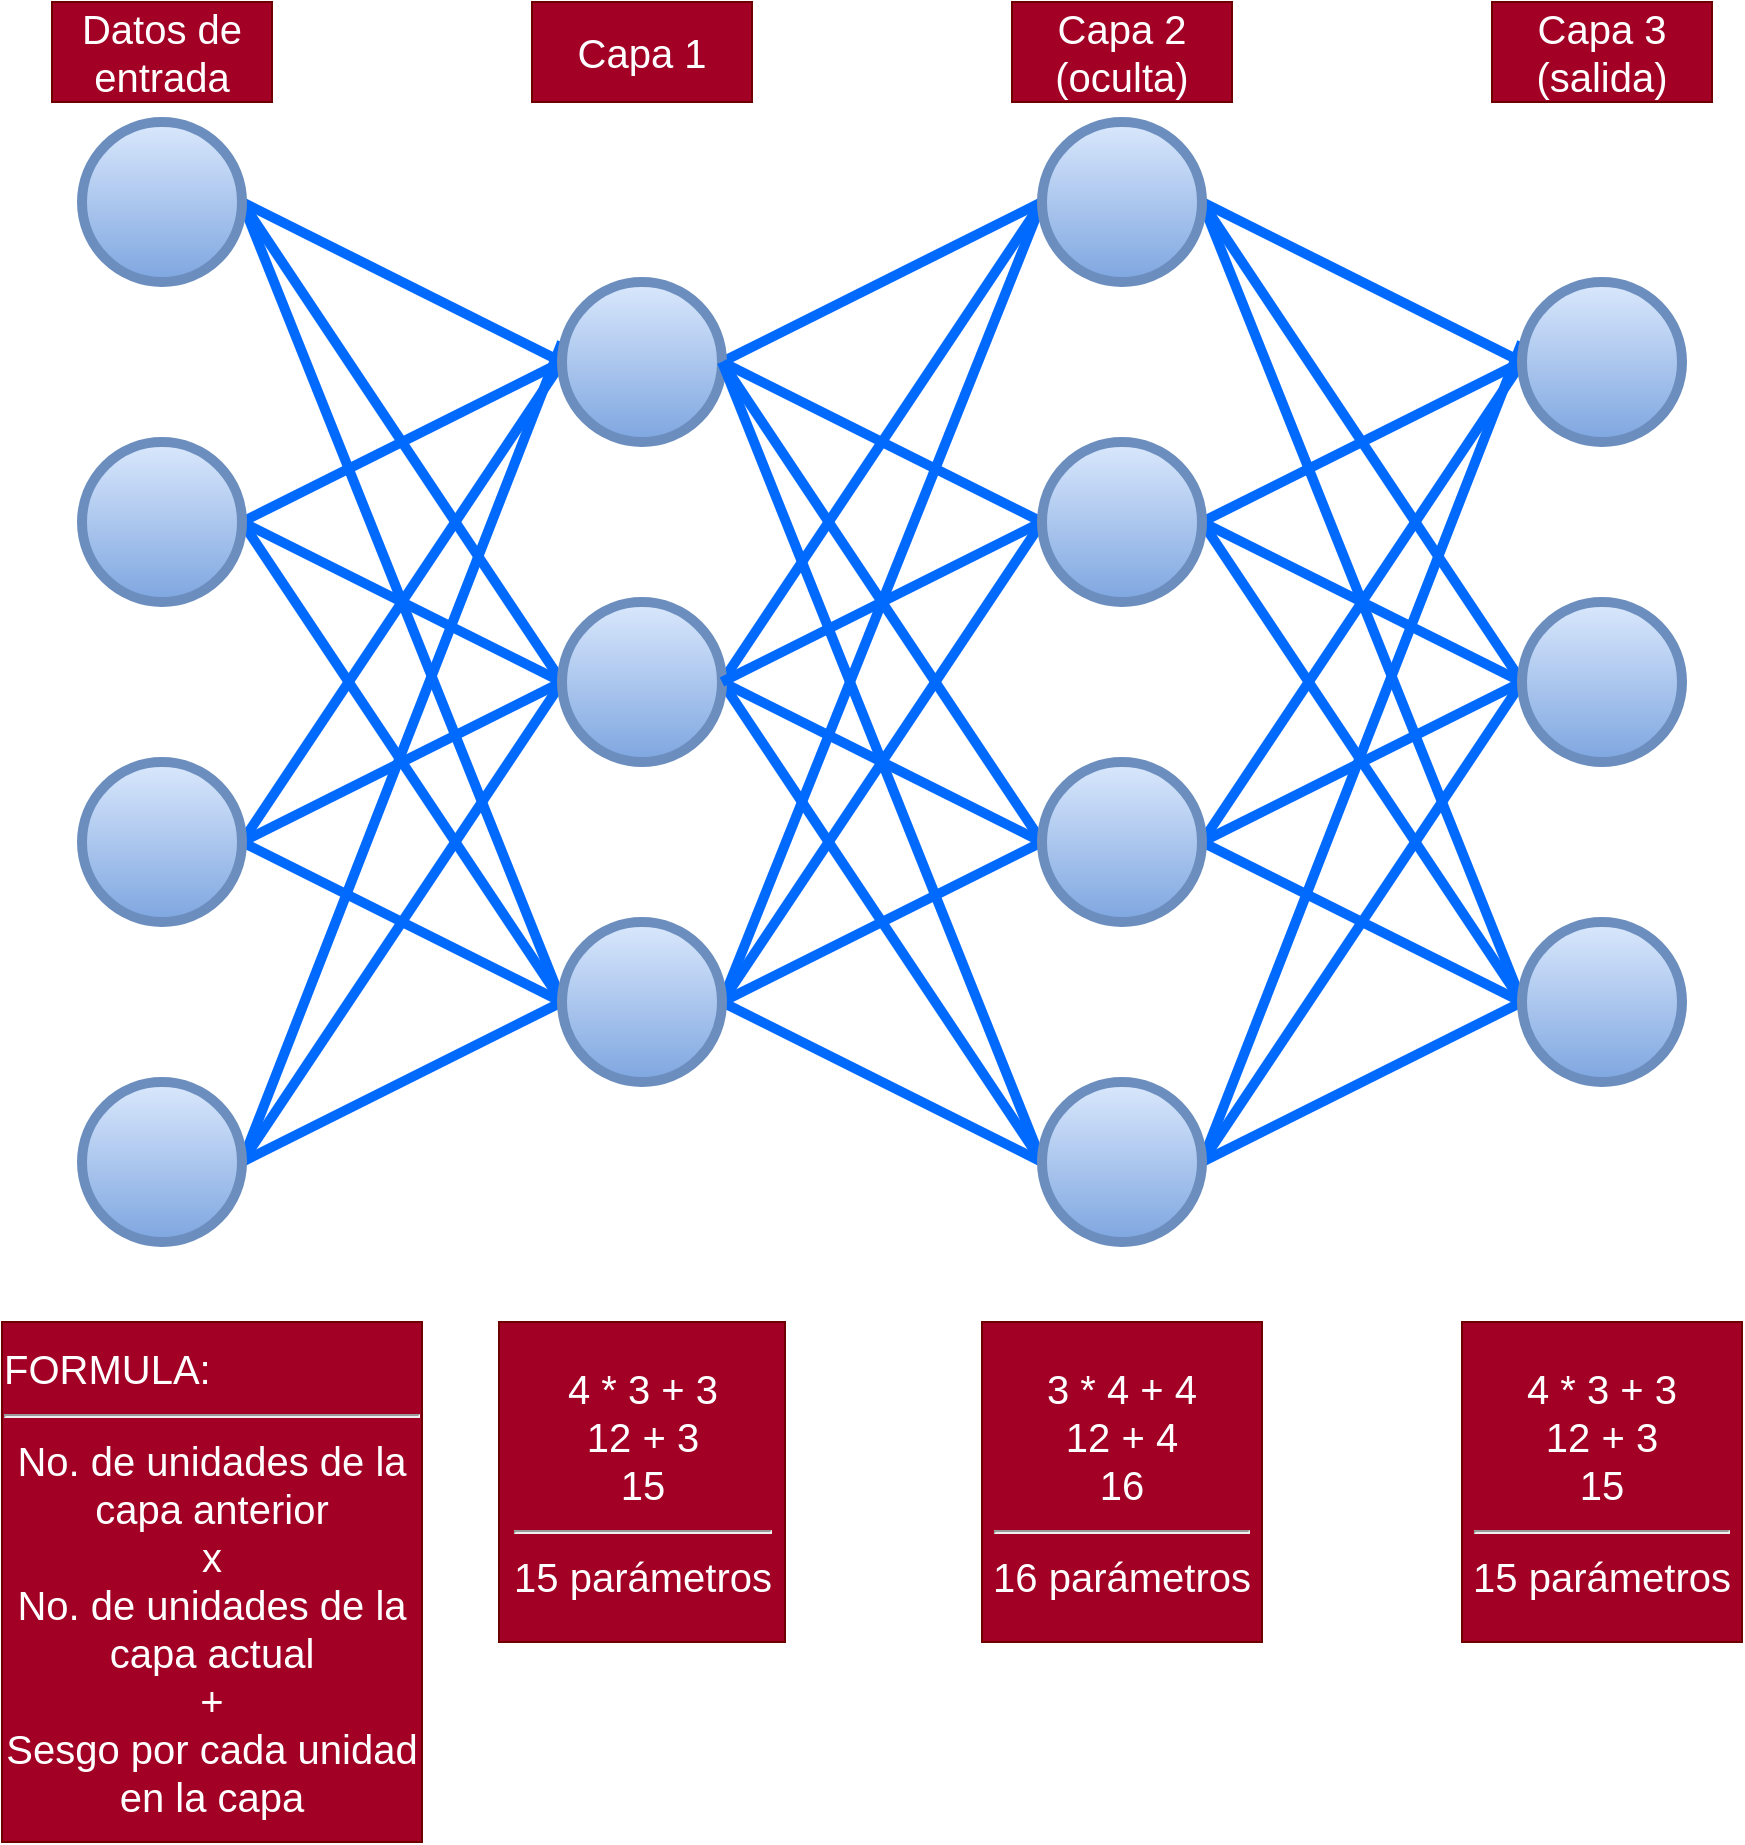 <mxfile version="22.0.2" type="device">
  <diagram name="Página-1" id="JG9TCDqDcizyhYO3lst0">
    <mxGraphModel dx="1728" dy="1032" grid="1" gridSize="10" guides="1" tooltips="1" connect="1" arrows="1" fold="1" page="1" pageScale="1" pageWidth="827" pageHeight="1169" math="0" shadow="0">
      <root>
        <mxCell id="0" />
        <mxCell id="1" parent="0" />
        <mxCell id="IEvKCRZcaMSeG9NA4Mzw-15" style="edgeStyle=none;rounded=0;orthogonalLoop=1;jettySize=auto;html=1;exitX=1;exitY=0.5;exitDx=0;exitDy=0;entryX=0;entryY=0.5;entryDx=0;entryDy=0;endArrow=none;endFill=0;strokeWidth=5;fillColor=#dae8fc;strokeColor=#006aff;gradientColor=#7ea6e0;" parent="1" source="IEvKCRZcaMSeG9NA4Mzw-1" target="IEvKCRZcaMSeG9NA4Mzw-5" edge="1">
          <mxGeometry relative="1" as="geometry" />
        </mxCell>
        <mxCell id="IEvKCRZcaMSeG9NA4Mzw-17" style="edgeStyle=none;rounded=0;orthogonalLoop=1;jettySize=auto;html=1;exitX=1;exitY=0.5;exitDx=0;exitDy=0;entryX=0;entryY=0.5;entryDx=0;entryDy=0;endArrow=none;endFill=0;strokeWidth=5;fillColor=#dae8fc;strokeColor=#006aff;gradientColor=#7ea6e0;" parent="1" source="IEvKCRZcaMSeG9NA4Mzw-1" target="IEvKCRZcaMSeG9NA4Mzw-6" edge="1">
          <mxGeometry relative="1" as="geometry" />
        </mxCell>
        <mxCell id="IEvKCRZcaMSeG9NA4Mzw-18" style="edgeStyle=none;rounded=0;orthogonalLoop=1;jettySize=auto;html=1;exitX=1;exitY=0.5;exitDx=0;exitDy=0;entryX=0;entryY=0.5;entryDx=0;entryDy=0;endArrow=none;endFill=0;strokeWidth=5;fillColor=#dae8fc;strokeColor=#006aff;gradientColor=#7ea6e0;" parent="1" source="IEvKCRZcaMSeG9NA4Mzw-1" target="IEvKCRZcaMSeG9NA4Mzw-7" edge="1">
          <mxGeometry relative="1" as="geometry" />
        </mxCell>
        <mxCell id="IEvKCRZcaMSeG9NA4Mzw-1" value="" style="ellipse;whiteSpace=wrap;html=1;aspect=fixed;strokeWidth=5;fillColor=#dae8fc;strokeColor=#6c8ebf;gradientColor=#7ea6e0;" parent="1" vertex="1">
          <mxGeometry x="80" y="160" width="80" height="80" as="geometry" />
        </mxCell>
        <mxCell id="IEvKCRZcaMSeG9NA4Mzw-20" style="edgeStyle=none;rounded=0;orthogonalLoop=1;jettySize=auto;html=1;exitX=1;exitY=0.5;exitDx=0;exitDy=0;entryX=0;entryY=0.5;entryDx=0;entryDy=0;endArrow=none;endFill=0;strokeWidth=5;fillColor=#dae8fc;strokeColor=#006aff;gradientColor=#7ea6e0;" parent="1" source="IEvKCRZcaMSeG9NA4Mzw-2" target="IEvKCRZcaMSeG9NA4Mzw-5" edge="1">
          <mxGeometry relative="1" as="geometry" />
        </mxCell>
        <mxCell id="IEvKCRZcaMSeG9NA4Mzw-23" style="edgeStyle=none;rounded=0;orthogonalLoop=1;jettySize=auto;html=1;exitX=1;exitY=0.5;exitDx=0;exitDy=0;entryX=0;entryY=0.5;entryDx=0;entryDy=0;endArrow=none;endFill=0;strokeWidth=5;fillColor=#dae8fc;strokeColor=#006aff;gradientColor=#7ea6e0;" parent="1" source="IEvKCRZcaMSeG9NA4Mzw-2" target="IEvKCRZcaMSeG9NA4Mzw-6" edge="1">
          <mxGeometry relative="1" as="geometry" />
        </mxCell>
        <mxCell id="IEvKCRZcaMSeG9NA4Mzw-24" style="edgeStyle=none;rounded=0;orthogonalLoop=1;jettySize=auto;html=1;exitX=1;exitY=0.5;exitDx=0;exitDy=0;entryX=0;entryY=0.5;entryDx=0;entryDy=0;endArrow=none;endFill=0;strokeWidth=5;fillColor=#dae8fc;strokeColor=#006aff;gradientColor=#7ea6e0;" parent="1" source="IEvKCRZcaMSeG9NA4Mzw-2" target="IEvKCRZcaMSeG9NA4Mzw-7" edge="1">
          <mxGeometry relative="1" as="geometry" />
        </mxCell>
        <mxCell id="IEvKCRZcaMSeG9NA4Mzw-2" value="" style="ellipse;whiteSpace=wrap;html=1;aspect=fixed;strokeWidth=5;fillColor=#dae8fc;strokeColor=#6c8ebf;gradientColor=#7ea6e0;" parent="1" vertex="1">
          <mxGeometry x="80" y="320" width="80" height="80" as="geometry" />
        </mxCell>
        <mxCell id="IEvKCRZcaMSeG9NA4Mzw-21" style="edgeStyle=none;rounded=0;orthogonalLoop=1;jettySize=auto;html=1;exitX=1;exitY=0.5;exitDx=0;exitDy=0;endArrow=none;endFill=0;strokeWidth=5;fillColor=#dae8fc;strokeColor=#006aff;gradientColor=#7ea6e0;" parent="1" source="IEvKCRZcaMSeG9NA4Mzw-3" edge="1">
          <mxGeometry relative="1" as="geometry">
            <mxPoint x="320" y="280" as="targetPoint" />
          </mxGeometry>
        </mxCell>
        <mxCell id="IEvKCRZcaMSeG9NA4Mzw-25" style="edgeStyle=none;rounded=0;orthogonalLoop=1;jettySize=auto;html=1;exitX=1;exitY=0.5;exitDx=0;exitDy=0;entryX=0;entryY=0.5;entryDx=0;entryDy=0;endArrow=none;endFill=0;strokeWidth=5;fillColor=#dae8fc;strokeColor=#006aff;gradientColor=#7ea6e0;" parent="1" source="IEvKCRZcaMSeG9NA4Mzw-3" target="IEvKCRZcaMSeG9NA4Mzw-6" edge="1">
          <mxGeometry relative="1" as="geometry" />
        </mxCell>
        <mxCell id="IEvKCRZcaMSeG9NA4Mzw-26" style="edgeStyle=none;rounded=0;orthogonalLoop=1;jettySize=auto;html=1;exitX=1;exitY=0.5;exitDx=0;exitDy=0;entryX=0;entryY=0.5;entryDx=0;entryDy=0;endArrow=none;endFill=0;strokeWidth=5;fillColor=#dae8fc;strokeColor=#006aff;gradientColor=#7ea6e0;" parent="1" source="IEvKCRZcaMSeG9NA4Mzw-3" target="IEvKCRZcaMSeG9NA4Mzw-7" edge="1">
          <mxGeometry relative="1" as="geometry" />
        </mxCell>
        <mxCell id="IEvKCRZcaMSeG9NA4Mzw-3" value="" style="ellipse;whiteSpace=wrap;html=1;aspect=fixed;strokeWidth=5;fillColor=#dae8fc;strokeColor=#6c8ebf;gradientColor=#7ea6e0;" parent="1" vertex="1">
          <mxGeometry x="80" y="480" width="80" height="80" as="geometry" />
        </mxCell>
        <mxCell id="IEvKCRZcaMSeG9NA4Mzw-22" style="edgeStyle=none;rounded=0;orthogonalLoop=1;jettySize=auto;html=1;exitX=1;exitY=0.5;exitDx=0;exitDy=0;endArrow=none;endFill=0;strokeWidth=5;fillColor=#dae8fc;strokeColor=#006aff;gradientColor=#7ea6e0;" parent="1" source="IEvKCRZcaMSeG9NA4Mzw-4" edge="1">
          <mxGeometry relative="1" as="geometry">
            <mxPoint x="320" y="270" as="targetPoint" />
          </mxGeometry>
        </mxCell>
        <mxCell id="IEvKCRZcaMSeG9NA4Mzw-27" style="edgeStyle=none;rounded=0;orthogonalLoop=1;jettySize=auto;html=1;exitX=1;exitY=0.5;exitDx=0;exitDy=0;entryX=0;entryY=0.5;entryDx=0;entryDy=0;endArrow=none;endFill=0;strokeWidth=5;fillColor=#dae8fc;strokeColor=#006aff;gradientColor=#7ea6e0;" parent="1" source="IEvKCRZcaMSeG9NA4Mzw-4" target="IEvKCRZcaMSeG9NA4Mzw-6" edge="1">
          <mxGeometry relative="1" as="geometry" />
        </mxCell>
        <mxCell id="IEvKCRZcaMSeG9NA4Mzw-28" style="edgeStyle=none;rounded=0;orthogonalLoop=1;jettySize=auto;html=1;exitX=1;exitY=0.5;exitDx=0;exitDy=0;entryX=0;entryY=0.5;entryDx=0;entryDy=0;endArrow=none;endFill=0;strokeWidth=5;fillColor=#dae8fc;strokeColor=#006aff;gradientColor=#7ea6e0;" parent="1" source="IEvKCRZcaMSeG9NA4Mzw-4" target="IEvKCRZcaMSeG9NA4Mzw-7" edge="1">
          <mxGeometry relative="1" as="geometry" />
        </mxCell>
        <mxCell id="IEvKCRZcaMSeG9NA4Mzw-4" value="" style="ellipse;whiteSpace=wrap;html=1;aspect=fixed;strokeWidth=5;fillColor=#dae8fc;strokeColor=#6c8ebf;gradientColor=#7ea6e0;" parent="1" vertex="1">
          <mxGeometry x="80" y="640" width="80" height="80" as="geometry" />
        </mxCell>
        <mxCell id="IEvKCRZcaMSeG9NA4Mzw-48" style="edgeStyle=none;rounded=0;orthogonalLoop=1;jettySize=auto;html=1;exitX=1;exitY=0.5;exitDx=0;exitDy=0;entryX=0;entryY=0.5;entryDx=0;entryDy=0;endArrow=none;endFill=0;strokeWidth=5;fillColor=#dae8fc;strokeColor=#006aff;gradientColor=#7ea6e0;" parent="1" source="IEvKCRZcaMSeG9NA4Mzw-5" target="IEvKCRZcaMSeG9NA4Mzw-32" edge="1">
          <mxGeometry relative="1" as="geometry" />
        </mxCell>
        <mxCell id="IEvKCRZcaMSeG9NA4Mzw-49" style="edgeStyle=none;rounded=0;orthogonalLoop=1;jettySize=auto;html=1;exitX=1;exitY=0.5;exitDx=0;exitDy=0;entryX=0;entryY=0.5;entryDx=0;entryDy=0;endArrow=none;endFill=0;strokeWidth=5;fillColor=#dae8fc;strokeColor=#006aff;gradientColor=#7ea6e0;" parent="1" source="IEvKCRZcaMSeG9NA4Mzw-5" target="IEvKCRZcaMSeG9NA4Mzw-36" edge="1">
          <mxGeometry relative="1" as="geometry" />
        </mxCell>
        <mxCell id="IEvKCRZcaMSeG9NA4Mzw-5" value="" style="ellipse;whiteSpace=wrap;html=1;aspect=fixed;strokeWidth=5;fillColor=#dae8fc;strokeColor=#6c8ebf;gradientColor=#7ea6e0;" parent="1" vertex="1">
          <mxGeometry x="320" y="240" width="80" height="80" as="geometry" />
        </mxCell>
        <mxCell id="IEvKCRZcaMSeG9NA4Mzw-52" style="edgeStyle=none;rounded=0;orthogonalLoop=1;jettySize=auto;html=1;exitX=1;exitY=0.5;exitDx=0;exitDy=0;entryX=0;entryY=0.5;entryDx=0;entryDy=0;endArrow=none;endFill=0;strokeWidth=5;fillColor=#dae8fc;strokeColor=#006aff;gradientColor=#7ea6e0;" parent="1" source="IEvKCRZcaMSeG9NA4Mzw-6" target="IEvKCRZcaMSeG9NA4Mzw-32" edge="1">
          <mxGeometry relative="1" as="geometry" />
        </mxCell>
        <mxCell id="IEvKCRZcaMSeG9NA4Mzw-54" style="edgeStyle=none;rounded=0;orthogonalLoop=1;jettySize=auto;html=1;exitX=1;exitY=0.5;exitDx=0;exitDy=0;entryX=0;entryY=0.5;entryDx=0;entryDy=0;endArrow=none;endFill=0;strokeWidth=5;fillColor=#dae8fc;strokeColor=#006aff;gradientColor=#7ea6e0;" parent="1" source="IEvKCRZcaMSeG9NA4Mzw-6" target="IEvKCRZcaMSeG9NA4Mzw-40" edge="1">
          <mxGeometry relative="1" as="geometry" />
        </mxCell>
        <mxCell id="IEvKCRZcaMSeG9NA4Mzw-55" style="edgeStyle=none;rounded=0;orthogonalLoop=1;jettySize=auto;html=1;exitX=1;exitY=0.5;exitDx=0;exitDy=0;entryX=0;entryY=0.5;entryDx=0;entryDy=0;endArrow=none;endFill=0;strokeWidth=5;fillColor=#dae8fc;strokeColor=#006aff;gradientColor=#7ea6e0;" parent="1" source="IEvKCRZcaMSeG9NA4Mzw-6" target="IEvKCRZcaMSeG9NA4Mzw-44" edge="1">
          <mxGeometry relative="1" as="geometry" />
        </mxCell>
        <mxCell id="IEvKCRZcaMSeG9NA4Mzw-6" value="" style="ellipse;whiteSpace=wrap;html=1;aspect=fixed;strokeWidth=5;fillColor=#dae8fc;strokeColor=#6c8ebf;gradientColor=#7ea6e0;" parent="1" vertex="1">
          <mxGeometry x="320" y="400" width="80" height="80" as="geometry" />
        </mxCell>
        <mxCell id="IEvKCRZcaMSeG9NA4Mzw-56" style="edgeStyle=none;rounded=0;orthogonalLoop=1;jettySize=auto;html=1;exitX=1;exitY=0.5;exitDx=0;exitDy=0;entryX=0;entryY=0.5;entryDx=0;entryDy=0;endArrow=none;endFill=0;strokeWidth=5;fillColor=#dae8fc;strokeColor=#006aff;gradientColor=#7ea6e0;" parent="1" source="IEvKCRZcaMSeG9NA4Mzw-7" target="IEvKCRZcaMSeG9NA4Mzw-32" edge="1">
          <mxGeometry relative="1" as="geometry" />
        </mxCell>
        <mxCell id="IEvKCRZcaMSeG9NA4Mzw-57" style="edgeStyle=none;rounded=0;orthogonalLoop=1;jettySize=auto;html=1;exitX=1;exitY=0.5;exitDx=0;exitDy=0;entryX=0;entryY=0.5;entryDx=0;entryDy=0;endArrow=none;endFill=0;strokeWidth=5;fillColor=#dae8fc;strokeColor=#006aff;gradientColor=#7ea6e0;" parent="1" source="IEvKCRZcaMSeG9NA4Mzw-7" target="IEvKCRZcaMSeG9NA4Mzw-36" edge="1">
          <mxGeometry relative="1" as="geometry" />
        </mxCell>
        <mxCell id="IEvKCRZcaMSeG9NA4Mzw-58" style="edgeStyle=none;rounded=0;orthogonalLoop=1;jettySize=auto;html=1;exitX=1;exitY=0.5;exitDx=0;exitDy=0;entryX=0;entryY=0.5;entryDx=0;entryDy=0;endArrow=none;endFill=0;strokeWidth=5;fillColor=#dae8fc;strokeColor=#006aff;gradientColor=#7ea6e0;" parent="1" source="IEvKCRZcaMSeG9NA4Mzw-7" target="IEvKCRZcaMSeG9NA4Mzw-40" edge="1">
          <mxGeometry relative="1" as="geometry" />
        </mxCell>
        <mxCell id="IEvKCRZcaMSeG9NA4Mzw-59" style="edgeStyle=none;rounded=0;orthogonalLoop=1;jettySize=auto;html=1;exitX=1;exitY=0.5;exitDx=0;exitDy=0;entryX=0;entryY=0.5;entryDx=0;entryDy=0;endArrow=none;endFill=0;strokeWidth=5;fillColor=#dae8fc;strokeColor=#006aff;gradientColor=#7ea6e0;" parent="1" source="IEvKCRZcaMSeG9NA4Mzw-7" target="IEvKCRZcaMSeG9NA4Mzw-44" edge="1">
          <mxGeometry relative="1" as="geometry" />
        </mxCell>
        <mxCell id="IEvKCRZcaMSeG9NA4Mzw-7" value="" style="ellipse;whiteSpace=wrap;html=1;aspect=fixed;strokeWidth=5;fillColor=#dae8fc;strokeColor=#6c8ebf;gradientColor=#7ea6e0;" parent="1" vertex="1">
          <mxGeometry x="320" y="560" width="80" height="80" as="geometry" />
        </mxCell>
        <mxCell id="IEvKCRZcaMSeG9NA4Mzw-29" style="edgeStyle=none;rounded=0;orthogonalLoop=1;jettySize=auto;html=1;exitX=1;exitY=0.5;exitDx=0;exitDy=0;entryX=0;entryY=0.5;entryDx=0;entryDy=0;endArrow=none;endFill=0;strokeWidth=5;fillColor=#dae8fc;strokeColor=#006aff;gradientColor=#7ea6e0;" parent="1" source="IEvKCRZcaMSeG9NA4Mzw-32" target="IEvKCRZcaMSeG9NA4Mzw-45" edge="1">
          <mxGeometry relative="1" as="geometry" />
        </mxCell>
        <mxCell id="IEvKCRZcaMSeG9NA4Mzw-30" style="edgeStyle=none;rounded=0;orthogonalLoop=1;jettySize=auto;html=1;exitX=1;exitY=0.5;exitDx=0;exitDy=0;entryX=0;entryY=0.5;entryDx=0;entryDy=0;endArrow=none;endFill=0;strokeWidth=5;fillColor=#dae8fc;strokeColor=#006aff;gradientColor=#7ea6e0;" parent="1" source="IEvKCRZcaMSeG9NA4Mzw-32" target="IEvKCRZcaMSeG9NA4Mzw-46" edge="1">
          <mxGeometry relative="1" as="geometry" />
        </mxCell>
        <mxCell id="IEvKCRZcaMSeG9NA4Mzw-31" style="edgeStyle=none;rounded=0;orthogonalLoop=1;jettySize=auto;html=1;exitX=1;exitY=0.5;exitDx=0;exitDy=0;entryX=0;entryY=0.5;entryDx=0;entryDy=0;endArrow=none;endFill=0;strokeWidth=5;fillColor=#dae8fc;strokeColor=#006aff;gradientColor=#7ea6e0;" parent="1" source="IEvKCRZcaMSeG9NA4Mzw-32" target="IEvKCRZcaMSeG9NA4Mzw-47" edge="1">
          <mxGeometry relative="1" as="geometry" />
        </mxCell>
        <mxCell id="IEvKCRZcaMSeG9NA4Mzw-32" value="" style="ellipse;whiteSpace=wrap;html=1;aspect=fixed;strokeWidth=5;fillColor=#dae8fc;strokeColor=#6c8ebf;gradientColor=#7ea6e0;" parent="1" vertex="1">
          <mxGeometry x="560" y="160" width="80" height="80" as="geometry" />
        </mxCell>
        <mxCell id="IEvKCRZcaMSeG9NA4Mzw-33" style="edgeStyle=none;rounded=0;orthogonalLoop=1;jettySize=auto;html=1;exitX=1;exitY=0.5;exitDx=0;exitDy=0;entryX=0;entryY=0.5;entryDx=0;entryDy=0;endArrow=none;endFill=0;strokeWidth=5;fillColor=#dae8fc;strokeColor=#006aff;gradientColor=#7ea6e0;" parent="1" source="IEvKCRZcaMSeG9NA4Mzw-36" target="IEvKCRZcaMSeG9NA4Mzw-45" edge="1">
          <mxGeometry relative="1" as="geometry" />
        </mxCell>
        <mxCell id="IEvKCRZcaMSeG9NA4Mzw-34" style="edgeStyle=none;rounded=0;orthogonalLoop=1;jettySize=auto;html=1;exitX=1;exitY=0.5;exitDx=0;exitDy=0;entryX=0;entryY=0.5;entryDx=0;entryDy=0;endArrow=none;endFill=0;strokeWidth=5;fillColor=#dae8fc;strokeColor=#006aff;gradientColor=#7ea6e0;" parent="1" source="IEvKCRZcaMSeG9NA4Mzw-36" target="IEvKCRZcaMSeG9NA4Mzw-46" edge="1">
          <mxGeometry relative="1" as="geometry" />
        </mxCell>
        <mxCell id="IEvKCRZcaMSeG9NA4Mzw-35" style="edgeStyle=none;rounded=0;orthogonalLoop=1;jettySize=auto;html=1;exitX=1;exitY=0.5;exitDx=0;exitDy=0;entryX=0;entryY=0.5;entryDx=0;entryDy=0;endArrow=none;endFill=0;strokeWidth=5;fillColor=#dae8fc;strokeColor=#006aff;gradientColor=#7ea6e0;" parent="1" source="IEvKCRZcaMSeG9NA4Mzw-36" target="IEvKCRZcaMSeG9NA4Mzw-47" edge="1">
          <mxGeometry relative="1" as="geometry" />
        </mxCell>
        <mxCell id="IEvKCRZcaMSeG9NA4Mzw-53" style="edgeStyle=none;rounded=0;orthogonalLoop=1;jettySize=auto;html=1;exitX=0;exitY=0.5;exitDx=0;exitDy=0;entryX=1;entryY=0.5;entryDx=0;entryDy=0;endArrow=none;endFill=0;strokeWidth=5;fillColor=#dae8fc;strokeColor=#006aff;gradientColor=#7ea6e0;" parent="1" source="IEvKCRZcaMSeG9NA4Mzw-36" target="IEvKCRZcaMSeG9NA4Mzw-6" edge="1">
          <mxGeometry relative="1" as="geometry" />
        </mxCell>
        <mxCell id="IEvKCRZcaMSeG9NA4Mzw-36" value="" style="ellipse;whiteSpace=wrap;html=1;aspect=fixed;strokeWidth=5;fillColor=#dae8fc;strokeColor=#6c8ebf;gradientColor=#7ea6e0;" parent="1" vertex="1">
          <mxGeometry x="560" y="320" width="80" height="80" as="geometry" />
        </mxCell>
        <mxCell id="IEvKCRZcaMSeG9NA4Mzw-37" style="edgeStyle=none;rounded=0;orthogonalLoop=1;jettySize=auto;html=1;exitX=1;exitY=0.5;exitDx=0;exitDy=0;endArrow=none;endFill=0;strokeWidth=5;fillColor=#dae8fc;strokeColor=#006aff;gradientColor=#7ea6e0;" parent="1" source="IEvKCRZcaMSeG9NA4Mzw-40" edge="1">
          <mxGeometry relative="1" as="geometry">
            <mxPoint x="800" y="280" as="targetPoint" />
          </mxGeometry>
        </mxCell>
        <mxCell id="IEvKCRZcaMSeG9NA4Mzw-38" style="edgeStyle=none;rounded=0;orthogonalLoop=1;jettySize=auto;html=1;exitX=1;exitY=0.5;exitDx=0;exitDy=0;entryX=0;entryY=0.5;entryDx=0;entryDy=0;endArrow=none;endFill=0;strokeWidth=5;fillColor=#dae8fc;strokeColor=#006aff;gradientColor=#7ea6e0;" parent="1" source="IEvKCRZcaMSeG9NA4Mzw-40" target="IEvKCRZcaMSeG9NA4Mzw-46" edge="1">
          <mxGeometry relative="1" as="geometry" />
        </mxCell>
        <mxCell id="IEvKCRZcaMSeG9NA4Mzw-39" style="edgeStyle=none;rounded=0;orthogonalLoop=1;jettySize=auto;html=1;exitX=1;exitY=0.5;exitDx=0;exitDy=0;entryX=0;entryY=0.5;entryDx=0;entryDy=0;endArrow=none;endFill=0;strokeWidth=5;fillColor=#dae8fc;strokeColor=#006aff;gradientColor=#7ea6e0;" parent="1" source="IEvKCRZcaMSeG9NA4Mzw-40" target="IEvKCRZcaMSeG9NA4Mzw-47" edge="1">
          <mxGeometry relative="1" as="geometry" />
        </mxCell>
        <mxCell id="IEvKCRZcaMSeG9NA4Mzw-50" style="edgeStyle=none;rounded=0;orthogonalLoop=1;jettySize=auto;html=1;exitX=0;exitY=0.5;exitDx=0;exitDy=0;entryX=1;entryY=0.5;entryDx=0;entryDy=0;endArrow=none;endFill=0;strokeWidth=5;fillColor=#dae8fc;strokeColor=#006aff;gradientColor=#7ea6e0;" parent="1" source="IEvKCRZcaMSeG9NA4Mzw-40" target="IEvKCRZcaMSeG9NA4Mzw-5" edge="1">
          <mxGeometry relative="1" as="geometry">
            <mxPoint x="550" y="270" as="targetPoint" />
          </mxGeometry>
        </mxCell>
        <mxCell id="IEvKCRZcaMSeG9NA4Mzw-40" value="" style="ellipse;whiteSpace=wrap;html=1;aspect=fixed;strokeWidth=5;fillColor=#dae8fc;strokeColor=#6c8ebf;gradientColor=#7ea6e0;" parent="1" vertex="1">
          <mxGeometry x="560" y="480" width="80" height="80" as="geometry" />
        </mxCell>
        <mxCell id="IEvKCRZcaMSeG9NA4Mzw-41" style="edgeStyle=none;rounded=0;orthogonalLoop=1;jettySize=auto;html=1;exitX=1;exitY=0.5;exitDx=0;exitDy=0;endArrow=none;endFill=0;strokeWidth=5;fillColor=#dae8fc;strokeColor=#006aff;gradientColor=#7ea6e0;" parent="1" source="IEvKCRZcaMSeG9NA4Mzw-44" edge="1">
          <mxGeometry relative="1" as="geometry">
            <mxPoint x="800" y="270" as="targetPoint" />
          </mxGeometry>
        </mxCell>
        <mxCell id="IEvKCRZcaMSeG9NA4Mzw-42" style="edgeStyle=none;rounded=0;orthogonalLoop=1;jettySize=auto;html=1;exitX=1;exitY=0.5;exitDx=0;exitDy=0;entryX=0;entryY=0.5;entryDx=0;entryDy=0;endArrow=none;endFill=0;strokeWidth=5;fillColor=#dae8fc;strokeColor=#006aff;gradientColor=#7ea6e0;" parent="1" source="IEvKCRZcaMSeG9NA4Mzw-44" target="IEvKCRZcaMSeG9NA4Mzw-46" edge="1">
          <mxGeometry relative="1" as="geometry" />
        </mxCell>
        <mxCell id="IEvKCRZcaMSeG9NA4Mzw-43" style="edgeStyle=none;rounded=0;orthogonalLoop=1;jettySize=auto;html=1;exitX=1;exitY=0.5;exitDx=0;exitDy=0;entryX=0;entryY=0.5;entryDx=0;entryDy=0;endArrow=none;endFill=0;strokeWidth=5;fillColor=#dae8fc;strokeColor=#006aff;gradientColor=#7ea6e0;" parent="1" source="IEvKCRZcaMSeG9NA4Mzw-44" target="IEvKCRZcaMSeG9NA4Mzw-47" edge="1">
          <mxGeometry relative="1" as="geometry" />
        </mxCell>
        <mxCell id="IEvKCRZcaMSeG9NA4Mzw-51" style="edgeStyle=none;rounded=0;orthogonalLoop=1;jettySize=auto;html=1;exitX=0;exitY=0.5;exitDx=0;exitDy=0;entryX=1;entryY=0.5;entryDx=0;entryDy=0;endArrow=none;endFill=0;strokeWidth=5;fillColor=#dae8fc;strokeColor=#006aff;gradientColor=#7ea6e0;" parent="1" source="IEvKCRZcaMSeG9NA4Mzw-44" target="IEvKCRZcaMSeG9NA4Mzw-5" edge="1">
          <mxGeometry relative="1" as="geometry">
            <mxPoint x="500" y="270" as="targetPoint" />
          </mxGeometry>
        </mxCell>
        <mxCell id="IEvKCRZcaMSeG9NA4Mzw-44" value="" style="ellipse;whiteSpace=wrap;html=1;aspect=fixed;strokeWidth=5;fillColor=#dae8fc;strokeColor=#6c8ebf;gradientColor=#7ea6e0;" parent="1" vertex="1">
          <mxGeometry x="560" y="640" width="80" height="80" as="geometry" />
        </mxCell>
        <mxCell id="IEvKCRZcaMSeG9NA4Mzw-45" value="" style="ellipse;whiteSpace=wrap;html=1;aspect=fixed;strokeWidth=5;fillColor=#dae8fc;strokeColor=#6c8ebf;gradientColor=#7ea6e0;" parent="1" vertex="1">
          <mxGeometry x="800" y="240" width="80" height="80" as="geometry" />
        </mxCell>
        <mxCell id="IEvKCRZcaMSeG9NA4Mzw-46" value="" style="ellipse;whiteSpace=wrap;html=1;aspect=fixed;strokeWidth=5;fillColor=#dae8fc;strokeColor=#6c8ebf;gradientColor=#7ea6e0;" parent="1" vertex="1">
          <mxGeometry x="800" y="400" width="80" height="80" as="geometry" />
        </mxCell>
        <mxCell id="IEvKCRZcaMSeG9NA4Mzw-47" value="" style="ellipse;whiteSpace=wrap;html=1;aspect=fixed;strokeWidth=5;fillColor=#dae8fc;strokeColor=#6c8ebf;gradientColor=#7ea6e0;" parent="1" vertex="1">
          <mxGeometry x="800" y="560" width="80" height="80" as="geometry" />
        </mxCell>
        <mxCell id="IEvKCRZcaMSeG9NA4Mzw-60" value="&lt;div style=&quot;text-align: left; font-size: 20px;&quot;&gt;&lt;span style=&quot;background-color: initial; font-size: 20px;&quot;&gt;FORMULA:&lt;/span&gt;&lt;/div&gt;&lt;hr style=&quot;font-size: 20px;&quot;&gt;No. de unidades de la capa anterior&lt;br style=&quot;font-size: 20px;&quot;&gt;x&lt;br style=&quot;font-size: 20px;&quot;&gt;No. de unidades de la capa actual&lt;br style=&quot;font-size: 20px;&quot;&gt;+&lt;br style=&quot;font-size: 20px;&quot;&gt;Sesgo por cada unidad en la capa" style="text;html=1;strokeColor=#6F0000;fillColor=#a20025;align=center;verticalAlign=middle;whiteSpace=wrap;rounded=0;fontColor=#ffffff;fontSize=20;" parent="1" vertex="1">
          <mxGeometry x="40" y="760" width="210" height="260" as="geometry" />
        </mxCell>
        <mxCell id="IEvKCRZcaMSeG9NA4Mzw-61" value="4 * 3 + 3&lt;br style=&quot;font-size: 20px;&quot;&gt;12 + 3&lt;br style=&quot;font-size: 20px;&quot;&gt;15&lt;br style=&quot;font-size: 20px;&quot;&gt;&lt;hr style=&quot;font-size: 20px;&quot;&gt;15 parámetros" style="text;html=1;strokeColor=#6F0000;fillColor=#a20025;align=center;verticalAlign=middle;whiteSpace=wrap;rounded=0;fontColor=#ffffff;fontSize=20;imageWidth=24;imageHeight=24;" parent="1" vertex="1">
          <mxGeometry x="288.5" y="760" width="143" height="160" as="geometry" />
        </mxCell>
        <mxCell id="IEvKCRZcaMSeG9NA4Mzw-62" value="4 * 3 + 3&lt;br style=&quot;font-size: 20px;&quot;&gt;12 + 3&lt;br style=&quot;font-size: 20px;&quot;&gt;15&lt;br style=&quot;font-size: 20px;&quot;&gt;&lt;hr style=&quot;font-size: 20px;&quot;&gt;15 parámetros" style="text;html=1;strokeColor=#6F0000;fillColor=#a20025;align=center;verticalAlign=middle;whiteSpace=wrap;rounded=0;fontColor=#ffffff;fontSize=20;" parent="1" vertex="1">
          <mxGeometry x="770" y="760" width="140" height="160" as="geometry" />
        </mxCell>
        <mxCell id="IEvKCRZcaMSeG9NA4Mzw-63" value="3 * 4 + 4&lt;br style=&quot;font-size: 20px;&quot;&gt;12 + 4&lt;br style=&quot;font-size: 20px;&quot;&gt;16&lt;br style=&quot;font-size: 20px;&quot;&gt;&lt;hr style=&quot;font-size: 20px;&quot;&gt;16 parámetros" style="text;html=1;strokeColor=#6F0000;fillColor=#a20025;align=center;verticalAlign=middle;whiteSpace=wrap;rounded=0;fontColor=#ffffff;fontSize=20;" parent="1" vertex="1">
          <mxGeometry x="530" y="760" width="140" height="160" as="geometry" />
        </mxCell>
        <mxCell id="IEvKCRZcaMSeG9NA4Mzw-64" value="Datos de entrada" style="text;html=1;strokeColor=#6F0000;fillColor=#a20025;align=center;verticalAlign=middle;whiteSpace=wrap;rounded=0;fontColor=#ffffff;fontSize=20;" parent="1" vertex="1">
          <mxGeometry x="65" y="100" width="110" height="50" as="geometry" />
        </mxCell>
        <mxCell id="IEvKCRZcaMSeG9NA4Mzw-65" value="Capa 1" style="text;html=1;strokeColor=#6F0000;fillColor=#a20025;align=center;verticalAlign=middle;whiteSpace=wrap;rounded=0;fontColor=#ffffff;fontSize=20;" parent="1" vertex="1">
          <mxGeometry x="305" y="100" width="110" height="50" as="geometry" />
        </mxCell>
        <mxCell id="IEvKCRZcaMSeG9NA4Mzw-66" value="Capa 2 (oculta)" style="text;html=1;strokeColor=#6F0000;fillColor=#a20025;align=center;verticalAlign=middle;whiteSpace=wrap;rounded=0;fontColor=#ffffff;fontSize=20;" parent="1" vertex="1">
          <mxGeometry x="545" y="100" width="110" height="50" as="geometry" />
        </mxCell>
        <mxCell id="IEvKCRZcaMSeG9NA4Mzw-67" value="Capa 3 (salida)" style="text;html=1;strokeColor=#6F0000;fillColor=#a20025;align=center;verticalAlign=middle;whiteSpace=wrap;rounded=0;fontColor=#ffffff;fontSize=20;" parent="1" vertex="1">
          <mxGeometry x="785" y="100" width="110" height="50" as="geometry" />
        </mxCell>
      </root>
    </mxGraphModel>
  </diagram>
</mxfile>
